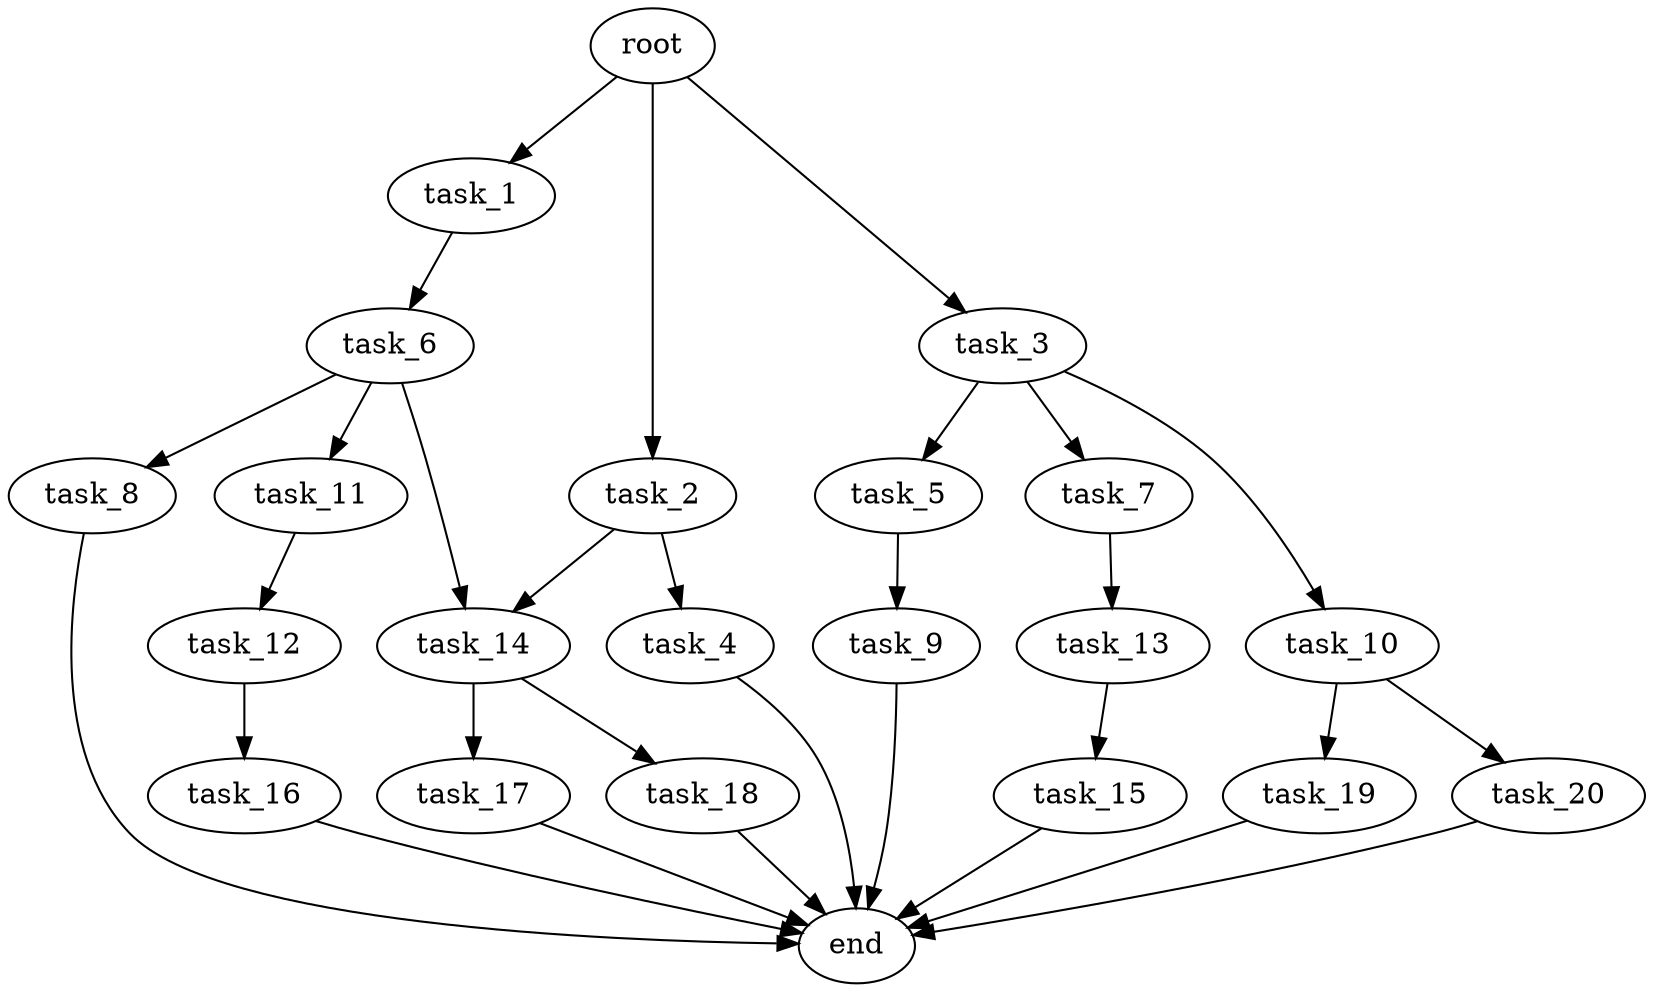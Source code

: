 digraph G {
  root [size="0.000000e+00"];
  task_1 [size="1.026795e+10"];
  task_2 [size="8.459077e+10"];
  task_3 [size="8.511809e+10"];
  task_4 [size="2.851345e+10"];
  task_5 [size="7.631405e+10"];
  task_6 [size="2.728640e+10"];
  task_7 [size="9.053157e+10"];
  task_8 [size="1.474339e+10"];
  task_9 [size="4.375288e+10"];
  task_10 [size="9.464186e+10"];
  task_11 [size="2.221158e+10"];
  task_12 [size="4.511829e+10"];
  task_13 [size="3.496501e+10"];
  task_14 [size="2.676752e+09"];
  task_15 [size="5.335156e+09"];
  task_16 [size="5.020569e+10"];
  task_17 [size="2.358545e+10"];
  task_18 [size="9.945259e+10"];
  task_19 [size="3.749752e+10"];
  task_20 [size="2.828473e+09"];
  end [size="0.000000e+00"];

  root -> task_1 [size="1.000000e-12"];
  root -> task_2 [size="1.000000e-12"];
  root -> task_3 [size="1.000000e-12"];
  task_1 -> task_6 [size="2.728640e+08"];
  task_2 -> task_4 [size="2.851345e+08"];
  task_2 -> task_14 [size="1.338376e+07"];
  task_3 -> task_5 [size="7.631405e+08"];
  task_3 -> task_7 [size="9.053157e+08"];
  task_3 -> task_10 [size="9.464186e+08"];
  task_4 -> end [size="1.000000e-12"];
  task_5 -> task_9 [size="4.375288e+08"];
  task_6 -> task_8 [size="1.474339e+08"];
  task_6 -> task_11 [size="2.221158e+08"];
  task_6 -> task_14 [size="1.338376e+07"];
  task_7 -> task_13 [size="3.496501e+08"];
  task_8 -> end [size="1.000000e-12"];
  task_9 -> end [size="1.000000e-12"];
  task_10 -> task_19 [size="3.749752e+08"];
  task_10 -> task_20 [size="2.828473e+07"];
  task_11 -> task_12 [size="4.511829e+08"];
  task_12 -> task_16 [size="5.020569e+08"];
  task_13 -> task_15 [size="5.335156e+07"];
  task_14 -> task_17 [size="2.358545e+08"];
  task_14 -> task_18 [size="9.945259e+08"];
  task_15 -> end [size="1.000000e-12"];
  task_16 -> end [size="1.000000e-12"];
  task_17 -> end [size="1.000000e-12"];
  task_18 -> end [size="1.000000e-12"];
  task_19 -> end [size="1.000000e-12"];
  task_20 -> end [size="1.000000e-12"];
}
